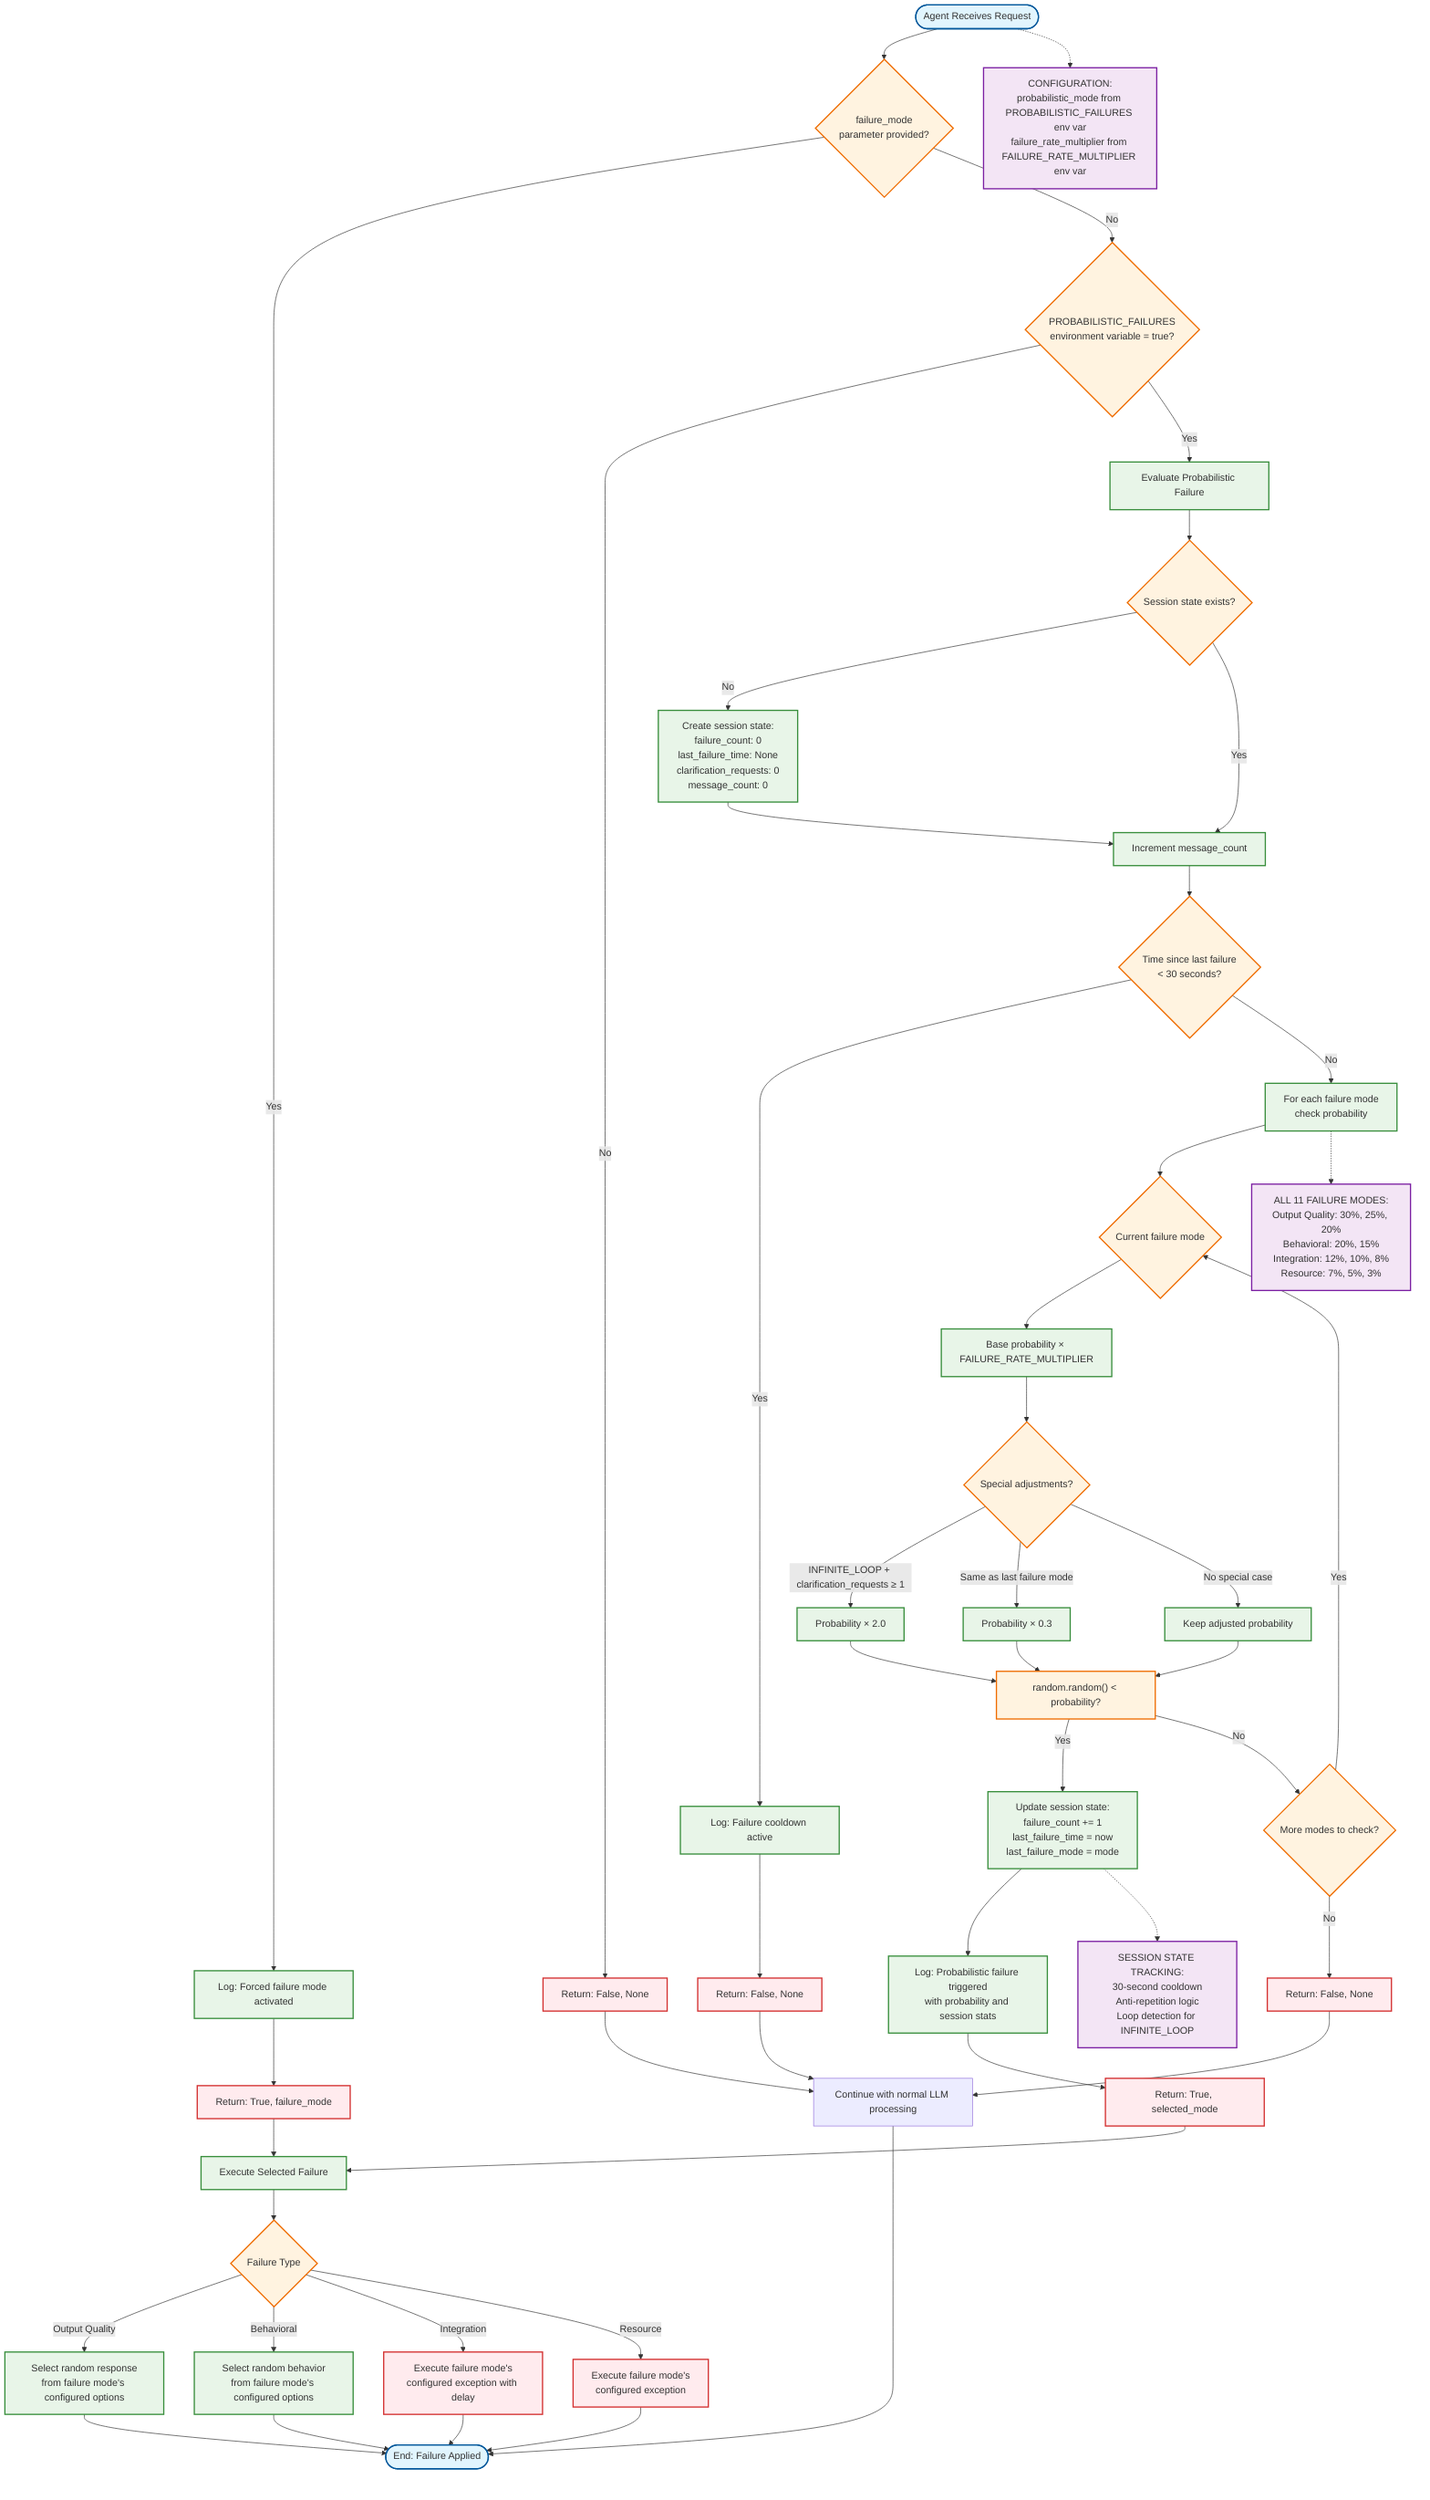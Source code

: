 flowchart TD
    Start([Agent Receives Request]) --> CheckForced{failure_mode<br/>parameter provided?}

    CheckForced -->|Yes| LogForced[Log: Forced failure mode activated]
    LogForced --> ReturnForced[Return: True, failure_mode]

    CheckForced -->|No| CheckProbabilistic{PROBABILISTIC_FAILURES<br/>environment variable = true?}

    CheckProbabilistic -->|No| ReturnNormal[Return: False, None]
    CheckProbabilistic -->|Yes| EvaluateProbabilistic[Evaluate Probabilistic Failure]

    EvaluateProbabilistic --> InitSession{Session state exists?}
    InitSession -->|No| CreateSession["Create session state:<br/>failure_count: 0<br/>last_failure_time: None<br/>clarification_requests: 0<br/>message_count: 0"]
    InitSession -->|Yes| UpdateSession[Increment message_count]

    CreateSession --> UpdateSession
    UpdateSession --> CheckCooldown{"Time since last failure<br/>< 30 seconds?"}

    CheckCooldown -->|Yes| LogCooldown[Log: Failure cooldown active]
    LogCooldown --> ReturnNoCooldown[Return: False, None]

    CheckCooldown -->|No| IterateFailures["For each failure mode<br/>check probability"]

    IterateFailures --> CheckMode{Current failure mode}

    CheckMode --> CalculateProbability["Base probability × FAILURE_RATE_MULTIPLIER"]

    CalculateProbability --> SpecialLogic{Special adjustments?}
    SpecialLogic -->|"INFINITE_LOOP + clarification_requests ≥ 1"| DoubleProb["Probability × 2.0"]
    SpecialLogic -->|Same as last failure mode| ReduceProb["Probability × 0.3"]
    SpecialLogic -->|No special case| KeepProb[Keep adjusted probability]

    DoubleProb --> RollRandom["random.random() < probability?"]
    ReduceProb --> RollRandom
    KeepProb --> RollRandom

    RollRandom -->|Yes| TriggerFailure["Update session state:<br/>failure_count += 1<br/>last_failure_time = now<br/>last_failure_mode = mode"]
    RollRandom -->|No| NextMode{More modes to check?}

    TriggerFailure --> LogProbabilistic["Log: Probabilistic failure triggered<br/>with probability and session stats"]
    LogProbabilistic --> ReturnTriggered[Return: True, selected_mode]

    NextMode -->|Yes| CheckMode
    NextMode -->|No| ReturnNoFailure[Return: False, None]

    %% Failure Execution Paths
    ReturnForced --> ExecuteFailure[Execute Selected Failure]
    ReturnTriggered --> ExecuteFailure

    ExecuteFailure --> FailureType{Failure Type}
    FailureType -->|Output Quality| SelectResponse["Select random response<br/>from failure mode's configured options"]
    FailureType -->|Behavioral| SelectBehavior["Select random behavior<br/>from failure mode's configured options"]
    FailureType -->|Integration| ThrowIntegration["Execute failure mode's<br/>configured exception with delay"]
    FailureType -->|Resource| ThrowResource["Execute failure mode's<br/>configured exception"]

    %% End States
    ReturnNormal --> NormalProcessing[Continue with normal LLM processing]
    ReturnNoCooldown --> NormalProcessing
    ReturnNoFailure --> NormalProcessing
    SelectResponse --> End([End: Failure Applied])
    SelectBehavior --> End
    ThrowIntegration --> End
    ThrowResource --> End
    NormalProcessing --> End

    %% Configuration Notes
    Start -.-> ConfigNote1["CONFIGURATION:<br/>probabilistic_mode from PROBABILISTIC_FAILURES env var<br/>failure_rate_multiplier from FAILURE_RATE_MULTIPLIER env var"]
    IterateFailures -.-> ConfigNote2["ALL 11 FAILURE MODES:<br/>Output Quality: 30%, 25%, 20%<br/>Behavioral: 20%, 15%<br/>Integration: 12%, 10%, 8%<br/>Resource: 7%, 5%, 3%"]
    TriggerFailure -.-> ConfigNote3["SESSION STATE TRACKING:<br/>30-second cooldown<br/>Anti-repetition logic<br/>Loop detection for INFINITE_LOOP"]

    %% Styling
    classDef startEnd fill:#e1f5fe,stroke:#01579b,stroke-width:2px
    classDef decision fill:#fff3e0,stroke:#ef6c00,stroke-width:2px
    classDef action fill:#e8f5e8,stroke:#388e3c,stroke-width:2px
    classDef failure fill:#ffebee,stroke:#d32f2f,stroke-width:2px
    classDef config fill:#f3e5f5,stroke:#7b1fa2,stroke-width:2px

    class Start,End startEnd
    class CheckForced,CheckProbabilistic,InitSession,CheckCooldown,CheckMode,SpecialLogic,RollRandom,NextMode,FailureType decision
    class LogForced,EvaluateProbabilistic,CreateSession,UpdateSession,LogCooldown,IterateFailures,CalculateProbability,DoubleProb,ReduceProb,KeepProb,TriggerFailure,LogProbabilistic,ExecuteFailure,SelectResponse,SelectBehavior action
    class ReturnForced,ReturnTriggered,ReturnNormal,ReturnNoCooldown,ReturnNoFailure,ThrowIntegration,ThrowResource failure
    class ConfigNote1,ConfigNote2,ConfigNote3 config